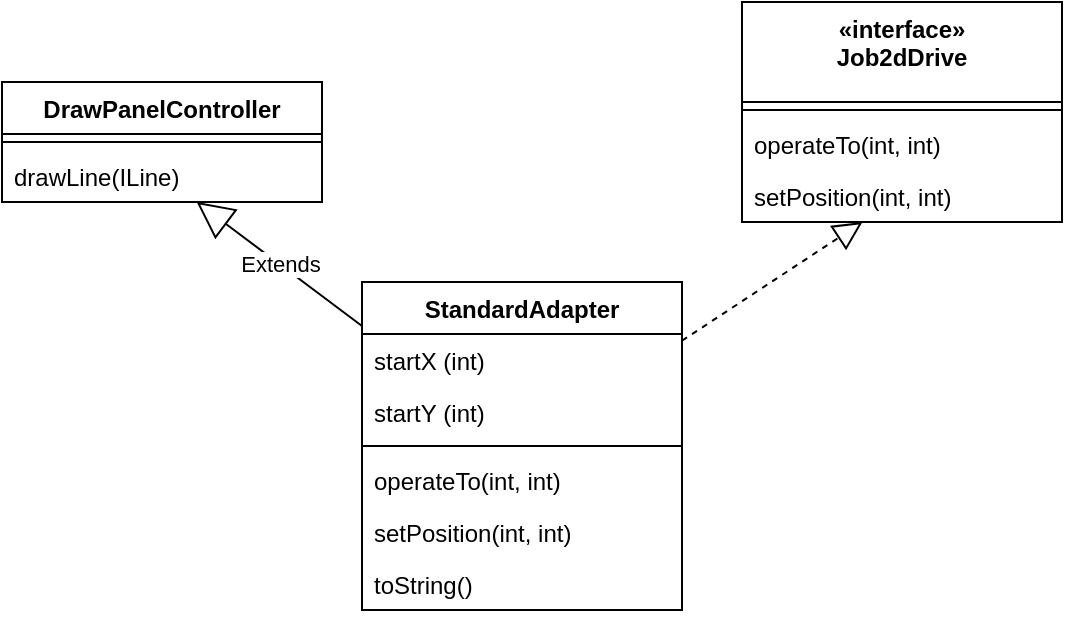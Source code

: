 <mxfile version="20.8.14" type="device"><diagram name="Page-1" id="MgWyU0XSqwV3Jr-zWABH"><mxGraphModel dx="1728" dy="932" grid="1" gridSize="10" guides="1" tooltips="1" connect="1" arrows="1" fold="1" page="1" pageScale="1" pageWidth="827" pageHeight="1169" math="0" shadow="0"><root><mxCell id="0"/><mxCell id="1" parent="0"/><mxCell id="t89alxpIAWIjGnryeF45-10" value="StandardAdapter" style="swimlane;fontStyle=1;align=center;verticalAlign=top;childLayout=stackLayout;horizontal=1;startSize=26;horizontalStack=0;resizeParent=1;resizeParentMax=0;resizeLast=0;collapsible=1;marginBottom=0;" vertex="1" parent="1"><mxGeometry x="320" y="290" width="160" height="164" as="geometry"/></mxCell><mxCell id="t89alxpIAWIjGnryeF45-11" value="startX (int)" style="text;strokeColor=none;fillColor=none;align=left;verticalAlign=top;spacingLeft=4;spacingRight=4;overflow=hidden;rotatable=0;points=[[0,0.5],[1,0.5]];portConstraint=eastwest;" vertex="1" parent="t89alxpIAWIjGnryeF45-10"><mxGeometry y="26" width="160" height="26" as="geometry"/></mxCell><mxCell id="t89alxpIAWIjGnryeF45-14" value="startY (int)" style="text;strokeColor=none;fillColor=none;align=left;verticalAlign=top;spacingLeft=4;spacingRight=4;overflow=hidden;rotatable=0;points=[[0,0.5],[1,0.5]];portConstraint=eastwest;" vertex="1" parent="t89alxpIAWIjGnryeF45-10"><mxGeometry y="52" width="160" height="26" as="geometry"/></mxCell><mxCell id="t89alxpIAWIjGnryeF45-12" value="" style="line;strokeWidth=1;fillColor=none;align=left;verticalAlign=middle;spacingTop=-1;spacingLeft=3;spacingRight=3;rotatable=0;labelPosition=right;points=[];portConstraint=eastwest;strokeColor=inherit;" vertex="1" parent="t89alxpIAWIjGnryeF45-10"><mxGeometry y="78" width="160" height="8" as="geometry"/></mxCell><mxCell id="t89alxpIAWIjGnryeF45-13" value="operateTo(int, int)" style="text;strokeColor=none;fillColor=none;align=left;verticalAlign=top;spacingLeft=4;spacingRight=4;overflow=hidden;rotatable=0;points=[[0,0.5],[1,0.5]];portConstraint=eastwest;" vertex="1" parent="t89alxpIAWIjGnryeF45-10"><mxGeometry y="86" width="160" height="26" as="geometry"/></mxCell><mxCell id="t89alxpIAWIjGnryeF45-15" value="setPosition(int, int)" style="text;strokeColor=none;fillColor=none;align=left;verticalAlign=top;spacingLeft=4;spacingRight=4;overflow=hidden;rotatable=0;points=[[0,0.5],[1,0.5]];portConstraint=eastwest;" vertex="1" parent="t89alxpIAWIjGnryeF45-10"><mxGeometry y="112" width="160" height="26" as="geometry"/></mxCell><mxCell id="t89alxpIAWIjGnryeF45-16" value="toString()" style="text;strokeColor=none;fillColor=none;align=left;verticalAlign=top;spacingLeft=4;spacingRight=4;overflow=hidden;rotatable=0;points=[[0,0.5],[1,0.5]];portConstraint=eastwest;" vertex="1" parent="t89alxpIAWIjGnryeF45-10"><mxGeometry y="138" width="160" height="26" as="geometry"/></mxCell><mxCell id="t89alxpIAWIjGnryeF45-19" value="Extends" style="endArrow=block;endSize=16;endFill=0;html=1;rounded=0;" edge="1" parent="1" source="t89alxpIAWIjGnryeF45-10" target="t89alxpIAWIjGnryeF45-33"><mxGeometry width="160" relative="1" as="geometry"><mxPoint x="30" y="360" as="sourcePoint"/><mxPoint x="215" y="190" as="targetPoint"/></mxGeometry></mxCell><mxCell id="t89alxpIAWIjGnryeF45-22" value="«interface»&#10;Job2dDrive" style="swimlane;fontStyle=1;align=center;verticalAlign=top;childLayout=stackLayout;horizontal=1;startSize=50;horizontalStack=0;resizeParent=1;resizeParentMax=0;resizeLast=0;collapsible=1;marginBottom=0;" vertex="1" parent="1"><mxGeometry x="510" y="150" width="160" height="110" as="geometry"><mxRectangle x="560" y="350" width="110" height="40" as="alternateBounds"/></mxGeometry></mxCell><mxCell id="t89alxpIAWIjGnryeF45-25" value="" style="line;strokeWidth=1;fillColor=none;align=left;verticalAlign=middle;spacingTop=-1;spacingLeft=3;spacingRight=3;rotatable=0;labelPosition=right;points=[];portConstraint=eastwest;strokeColor=inherit;" vertex="1" parent="t89alxpIAWIjGnryeF45-22"><mxGeometry y="50" width="160" height="8" as="geometry"/></mxCell><mxCell id="t89alxpIAWIjGnryeF45-26" value="operateTo(int, int)" style="text;strokeColor=none;fillColor=none;align=left;verticalAlign=top;spacingLeft=4;spacingRight=4;overflow=hidden;rotatable=0;points=[[0,0.5],[1,0.5]];portConstraint=eastwest;" vertex="1" parent="t89alxpIAWIjGnryeF45-22"><mxGeometry y="58" width="160" height="26" as="geometry"/></mxCell><mxCell id="t89alxpIAWIjGnryeF45-27" value="setPosition(int, int)" style="text;strokeColor=none;fillColor=none;align=left;verticalAlign=top;spacingLeft=4;spacingRight=4;overflow=hidden;rotatable=0;points=[[0,0.5],[1,0.5]];portConstraint=eastwest;" vertex="1" parent="t89alxpIAWIjGnryeF45-22"><mxGeometry y="84" width="160" height="26" as="geometry"/></mxCell><mxCell id="t89alxpIAWIjGnryeF45-30" value="DrawPanelController" style="swimlane;fontStyle=1;align=center;verticalAlign=top;childLayout=stackLayout;horizontal=1;startSize=26;horizontalStack=0;resizeParent=1;resizeParentMax=0;resizeLast=0;collapsible=1;marginBottom=0;" vertex="1" parent="1"><mxGeometry x="140" y="190" width="160" height="60" as="geometry"/></mxCell><mxCell id="t89alxpIAWIjGnryeF45-32" value="" style="line;strokeWidth=1;fillColor=none;align=left;verticalAlign=middle;spacingTop=-1;spacingLeft=3;spacingRight=3;rotatable=0;labelPosition=right;points=[];portConstraint=eastwest;strokeColor=inherit;" vertex="1" parent="t89alxpIAWIjGnryeF45-30"><mxGeometry y="26" width="160" height="8" as="geometry"/></mxCell><mxCell id="t89alxpIAWIjGnryeF45-33" value="drawLine(ILine)" style="text;strokeColor=none;fillColor=none;align=left;verticalAlign=top;spacingLeft=4;spacingRight=4;overflow=hidden;rotatable=0;points=[[0,0.5],[1,0.5]];portConstraint=eastwest;" vertex="1" parent="t89alxpIAWIjGnryeF45-30"><mxGeometry y="34" width="160" height="26" as="geometry"/></mxCell><mxCell id="t89alxpIAWIjGnryeF45-34" value="" style="endArrow=block;dashed=1;endFill=0;endSize=12;html=1;rounded=0;" edge="1" parent="1" source="t89alxpIAWIjGnryeF45-10" target="t89alxpIAWIjGnryeF45-27"><mxGeometry width="160" relative="1" as="geometry"><mxPoint x="420" y="280" as="sourcePoint"/><mxPoint x="680" y="390" as="targetPoint"/><Array as="points"/></mxGeometry></mxCell></root></mxGraphModel></diagram></mxfile>